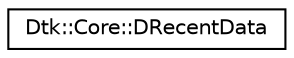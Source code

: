 digraph "类继承关系图"
{
  edge [fontname="Helvetica",fontsize="10",labelfontname="Helvetica",labelfontsize="10"];
  node [fontname="Helvetica",fontsize="10",shape=record];
  rankdir="LR";
  Node0 [label="Dtk::Core::DRecentData",height=0.2,width=0.4,color="black", fillcolor="white", style="filled",URL="$struct_dtk_1_1_core_1_1_d_recent_data.html",tooltip="文件信息结构体 "];
}
